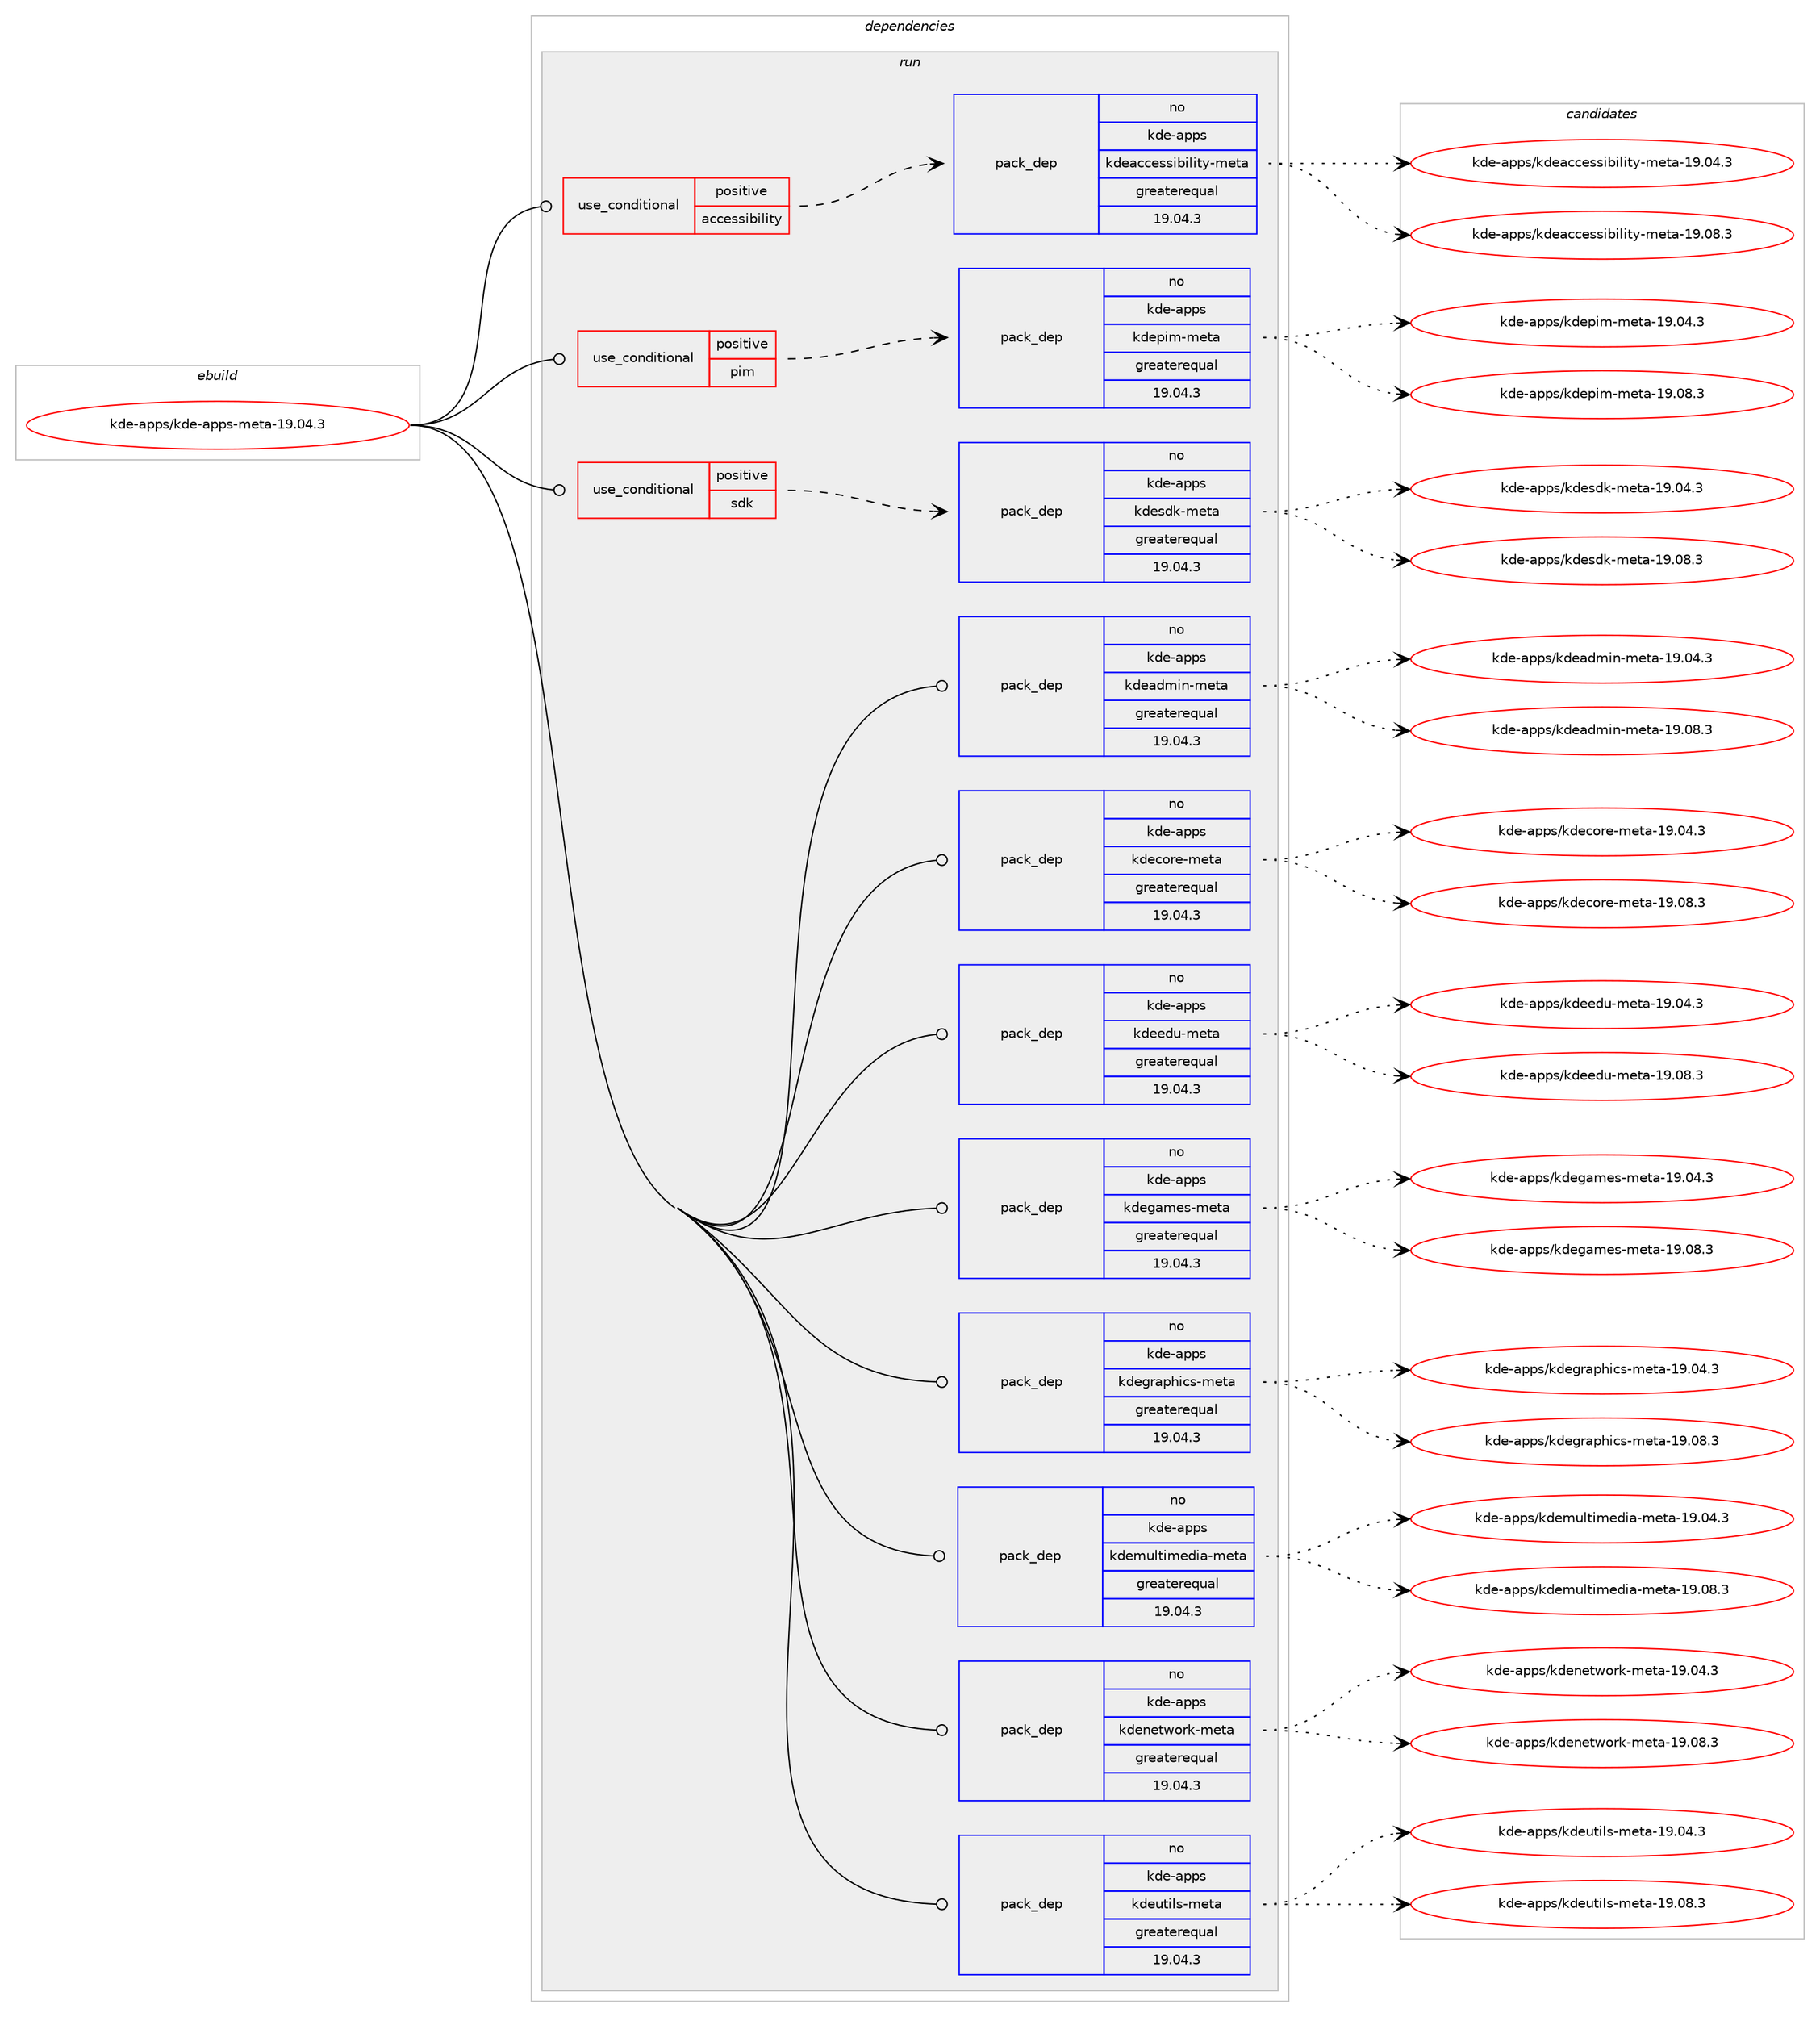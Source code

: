 digraph prolog {

# *************
# Graph options
# *************

newrank=true;
concentrate=true;
compound=true;
graph [rankdir=LR,fontname=Helvetica,fontsize=10,ranksep=1.5];#, ranksep=2.5, nodesep=0.2];
edge  [arrowhead=vee];
node  [fontname=Helvetica,fontsize=10];

# **********
# The ebuild
# **********

subgraph cluster_leftcol {
color=gray;
rank=same;
label=<<i>ebuild</i>>;
id [label="kde-apps/kde-apps-meta-19.04.3", color=red, width=4, href="../kde-apps/kde-apps-meta-19.04.3.svg"];
}

# ****************
# The dependencies
# ****************

subgraph cluster_midcol {
color=gray;
label=<<i>dependencies</i>>;
subgraph cluster_compile {
fillcolor="#eeeeee";
style=filled;
label=<<i>compile</i>>;
}
subgraph cluster_compileandrun {
fillcolor="#eeeeee";
style=filled;
label=<<i>compile and run</i>>;
}
subgraph cluster_run {
fillcolor="#eeeeee";
style=filled;
label=<<i>run</i>>;
subgraph cond186559 {
dependency754770 [label=<<TABLE BORDER="0" CELLBORDER="1" CELLSPACING="0" CELLPADDING="4"><TR><TD ROWSPAN="3" CELLPADDING="10">use_conditional</TD></TR><TR><TD>positive</TD></TR><TR><TD>accessibility</TD></TR></TABLE>>, shape=none, color=red];
subgraph pack555413 {
dependency754771 [label=<<TABLE BORDER="0" CELLBORDER="1" CELLSPACING="0" CELLPADDING="4" WIDTH="220"><TR><TD ROWSPAN="6" CELLPADDING="30">pack_dep</TD></TR><TR><TD WIDTH="110">no</TD></TR><TR><TD>kde-apps</TD></TR><TR><TD>kdeaccessibility-meta</TD></TR><TR><TD>greaterequal</TD></TR><TR><TD>19.04.3</TD></TR></TABLE>>, shape=none, color=blue];
}
dependency754770:e -> dependency754771:w [weight=20,style="dashed",arrowhead="vee"];
}
id:e -> dependency754770:w [weight=20,style="solid",arrowhead="odot"];
subgraph cond186560 {
dependency754772 [label=<<TABLE BORDER="0" CELLBORDER="1" CELLSPACING="0" CELLPADDING="4"><TR><TD ROWSPAN="3" CELLPADDING="10">use_conditional</TD></TR><TR><TD>positive</TD></TR><TR><TD>pim</TD></TR></TABLE>>, shape=none, color=red];
subgraph pack555414 {
dependency754773 [label=<<TABLE BORDER="0" CELLBORDER="1" CELLSPACING="0" CELLPADDING="4" WIDTH="220"><TR><TD ROWSPAN="6" CELLPADDING="30">pack_dep</TD></TR><TR><TD WIDTH="110">no</TD></TR><TR><TD>kde-apps</TD></TR><TR><TD>kdepim-meta</TD></TR><TR><TD>greaterequal</TD></TR><TR><TD>19.04.3</TD></TR></TABLE>>, shape=none, color=blue];
}
dependency754772:e -> dependency754773:w [weight=20,style="dashed",arrowhead="vee"];
}
id:e -> dependency754772:w [weight=20,style="solid",arrowhead="odot"];
subgraph cond186561 {
dependency754774 [label=<<TABLE BORDER="0" CELLBORDER="1" CELLSPACING="0" CELLPADDING="4"><TR><TD ROWSPAN="3" CELLPADDING="10">use_conditional</TD></TR><TR><TD>positive</TD></TR><TR><TD>sdk</TD></TR></TABLE>>, shape=none, color=red];
subgraph pack555415 {
dependency754775 [label=<<TABLE BORDER="0" CELLBORDER="1" CELLSPACING="0" CELLPADDING="4" WIDTH="220"><TR><TD ROWSPAN="6" CELLPADDING="30">pack_dep</TD></TR><TR><TD WIDTH="110">no</TD></TR><TR><TD>kde-apps</TD></TR><TR><TD>kdesdk-meta</TD></TR><TR><TD>greaterequal</TD></TR><TR><TD>19.04.3</TD></TR></TABLE>>, shape=none, color=blue];
}
dependency754774:e -> dependency754775:w [weight=20,style="dashed",arrowhead="vee"];
}
id:e -> dependency754774:w [weight=20,style="solid",arrowhead="odot"];
subgraph pack555416 {
dependency754776 [label=<<TABLE BORDER="0" CELLBORDER="1" CELLSPACING="0" CELLPADDING="4" WIDTH="220"><TR><TD ROWSPAN="6" CELLPADDING="30">pack_dep</TD></TR><TR><TD WIDTH="110">no</TD></TR><TR><TD>kde-apps</TD></TR><TR><TD>kdeadmin-meta</TD></TR><TR><TD>greaterequal</TD></TR><TR><TD>19.04.3</TD></TR></TABLE>>, shape=none, color=blue];
}
id:e -> dependency754776:w [weight=20,style="solid",arrowhead="odot"];
subgraph pack555417 {
dependency754777 [label=<<TABLE BORDER="0" CELLBORDER="1" CELLSPACING="0" CELLPADDING="4" WIDTH="220"><TR><TD ROWSPAN="6" CELLPADDING="30">pack_dep</TD></TR><TR><TD WIDTH="110">no</TD></TR><TR><TD>kde-apps</TD></TR><TR><TD>kdecore-meta</TD></TR><TR><TD>greaterequal</TD></TR><TR><TD>19.04.3</TD></TR></TABLE>>, shape=none, color=blue];
}
id:e -> dependency754777:w [weight=20,style="solid",arrowhead="odot"];
subgraph pack555418 {
dependency754778 [label=<<TABLE BORDER="0" CELLBORDER="1" CELLSPACING="0" CELLPADDING="4" WIDTH="220"><TR><TD ROWSPAN="6" CELLPADDING="30">pack_dep</TD></TR><TR><TD WIDTH="110">no</TD></TR><TR><TD>kde-apps</TD></TR><TR><TD>kdeedu-meta</TD></TR><TR><TD>greaterequal</TD></TR><TR><TD>19.04.3</TD></TR></TABLE>>, shape=none, color=blue];
}
id:e -> dependency754778:w [weight=20,style="solid",arrowhead="odot"];
subgraph pack555419 {
dependency754779 [label=<<TABLE BORDER="0" CELLBORDER="1" CELLSPACING="0" CELLPADDING="4" WIDTH="220"><TR><TD ROWSPAN="6" CELLPADDING="30">pack_dep</TD></TR><TR><TD WIDTH="110">no</TD></TR><TR><TD>kde-apps</TD></TR><TR><TD>kdegames-meta</TD></TR><TR><TD>greaterequal</TD></TR><TR><TD>19.04.3</TD></TR></TABLE>>, shape=none, color=blue];
}
id:e -> dependency754779:w [weight=20,style="solid",arrowhead="odot"];
subgraph pack555420 {
dependency754780 [label=<<TABLE BORDER="0" CELLBORDER="1" CELLSPACING="0" CELLPADDING="4" WIDTH="220"><TR><TD ROWSPAN="6" CELLPADDING="30">pack_dep</TD></TR><TR><TD WIDTH="110">no</TD></TR><TR><TD>kde-apps</TD></TR><TR><TD>kdegraphics-meta</TD></TR><TR><TD>greaterequal</TD></TR><TR><TD>19.04.3</TD></TR></TABLE>>, shape=none, color=blue];
}
id:e -> dependency754780:w [weight=20,style="solid",arrowhead="odot"];
subgraph pack555421 {
dependency754781 [label=<<TABLE BORDER="0" CELLBORDER="1" CELLSPACING="0" CELLPADDING="4" WIDTH="220"><TR><TD ROWSPAN="6" CELLPADDING="30">pack_dep</TD></TR><TR><TD WIDTH="110">no</TD></TR><TR><TD>kde-apps</TD></TR><TR><TD>kdemultimedia-meta</TD></TR><TR><TD>greaterequal</TD></TR><TR><TD>19.04.3</TD></TR></TABLE>>, shape=none, color=blue];
}
id:e -> dependency754781:w [weight=20,style="solid",arrowhead="odot"];
subgraph pack555422 {
dependency754782 [label=<<TABLE BORDER="0" CELLBORDER="1" CELLSPACING="0" CELLPADDING="4" WIDTH="220"><TR><TD ROWSPAN="6" CELLPADDING="30">pack_dep</TD></TR><TR><TD WIDTH="110">no</TD></TR><TR><TD>kde-apps</TD></TR><TR><TD>kdenetwork-meta</TD></TR><TR><TD>greaterequal</TD></TR><TR><TD>19.04.3</TD></TR></TABLE>>, shape=none, color=blue];
}
id:e -> dependency754782:w [weight=20,style="solid",arrowhead="odot"];
subgraph pack555423 {
dependency754783 [label=<<TABLE BORDER="0" CELLBORDER="1" CELLSPACING="0" CELLPADDING="4" WIDTH="220"><TR><TD ROWSPAN="6" CELLPADDING="30">pack_dep</TD></TR><TR><TD WIDTH="110">no</TD></TR><TR><TD>kde-apps</TD></TR><TR><TD>kdeutils-meta</TD></TR><TR><TD>greaterequal</TD></TR><TR><TD>19.04.3</TD></TR></TABLE>>, shape=none, color=blue];
}
id:e -> dependency754783:w [weight=20,style="solid",arrowhead="odot"];
}
}

# **************
# The candidates
# **************

subgraph cluster_choices {
rank=same;
color=gray;
label=<<i>candidates</i>>;

subgraph choice555413 {
color=black;
nodesep=1;
choice1071001014597112112115471071001019799991011151151059810510810511612145109101116974549574648524651 [label="kde-apps/kdeaccessibility-meta-19.04.3", color=red, width=4,href="../kde-apps/kdeaccessibility-meta-19.04.3.svg"];
choice1071001014597112112115471071001019799991011151151059810510810511612145109101116974549574648564651 [label="kde-apps/kdeaccessibility-meta-19.08.3", color=red, width=4,href="../kde-apps/kdeaccessibility-meta-19.08.3.svg"];
dependency754771:e -> choice1071001014597112112115471071001019799991011151151059810510810511612145109101116974549574648524651:w [style=dotted,weight="100"];
dependency754771:e -> choice1071001014597112112115471071001019799991011151151059810510810511612145109101116974549574648564651:w [style=dotted,weight="100"];
}
subgraph choice555414 {
color=black;
nodesep=1;
choice10710010145971121121154710710010111210510945109101116974549574648524651 [label="kde-apps/kdepim-meta-19.04.3", color=red, width=4,href="../kde-apps/kdepim-meta-19.04.3.svg"];
choice10710010145971121121154710710010111210510945109101116974549574648564651 [label="kde-apps/kdepim-meta-19.08.3", color=red, width=4,href="../kde-apps/kdepim-meta-19.08.3.svg"];
dependency754773:e -> choice10710010145971121121154710710010111210510945109101116974549574648524651:w [style=dotted,weight="100"];
dependency754773:e -> choice10710010145971121121154710710010111210510945109101116974549574648564651:w [style=dotted,weight="100"];
}
subgraph choice555415 {
color=black;
nodesep=1;
choice10710010145971121121154710710010111510010745109101116974549574648524651 [label="kde-apps/kdesdk-meta-19.04.3", color=red, width=4,href="../kde-apps/kdesdk-meta-19.04.3.svg"];
choice10710010145971121121154710710010111510010745109101116974549574648564651 [label="kde-apps/kdesdk-meta-19.08.3", color=red, width=4,href="../kde-apps/kdesdk-meta-19.08.3.svg"];
dependency754775:e -> choice10710010145971121121154710710010111510010745109101116974549574648524651:w [style=dotted,weight="100"];
dependency754775:e -> choice10710010145971121121154710710010111510010745109101116974549574648564651:w [style=dotted,weight="100"];
}
subgraph choice555416 {
color=black;
nodesep=1;
choice1071001014597112112115471071001019710010910511045109101116974549574648524651 [label="kde-apps/kdeadmin-meta-19.04.3", color=red, width=4,href="../kde-apps/kdeadmin-meta-19.04.3.svg"];
choice1071001014597112112115471071001019710010910511045109101116974549574648564651 [label="kde-apps/kdeadmin-meta-19.08.3", color=red, width=4,href="../kde-apps/kdeadmin-meta-19.08.3.svg"];
dependency754776:e -> choice1071001014597112112115471071001019710010910511045109101116974549574648524651:w [style=dotted,weight="100"];
dependency754776:e -> choice1071001014597112112115471071001019710010910511045109101116974549574648564651:w [style=dotted,weight="100"];
}
subgraph choice555417 {
color=black;
nodesep=1;
choice1071001014597112112115471071001019911111410145109101116974549574648524651 [label="kde-apps/kdecore-meta-19.04.3", color=red, width=4,href="../kde-apps/kdecore-meta-19.04.3.svg"];
choice1071001014597112112115471071001019911111410145109101116974549574648564651 [label="kde-apps/kdecore-meta-19.08.3", color=red, width=4,href="../kde-apps/kdecore-meta-19.08.3.svg"];
dependency754777:e -> choice1071001014597112112115471071001019911111410145109101116974549574648524651:w [style=dotted,weight="100"];
dependency754777:e -> choice1071001014597112112115471071001019911111410145109101116974549574648564651:w [style=dotted,weight="100"];
}
subgraph choice555418 {
color=black;
nodesep=1;
choice10710010145971121121154710710010110110011745109101116974549574648524651 [label="kde-apps/kdeedu-meta-19.04.3", color=red, width=4,href="../kde-apps/kdeedu-meta-19.04.3.svg"];
choice10710010145971121121154710710010110110011745109101116974549574648564651 [label="kde-apps/kdeedu-meta-19.08.3", color=red, width=4,href="../kde-apps/kdeedu-meta-19.08.3.svg"];
dependency754778:e -> choice10710010145971121121154710710010110110011745109101116974549574648524651:w [style=dotted,weight="100"];
dependency754778:e -> choice10710010145971121121154710710010110110011745109101116974549574648564651:w [style=dotted,weight="100"];
}
subgraph choice555419 {
color=black;
nodesep=1;
choice1071001014597112112115471071001011039710910111545109101116974549574648524651 [label="kde-apps/kdegames-meta-19.04.3", color=red, width=4,href="../kde-apps/kdegames-meta-19.04.3.svg"];
choice1071001014597112112115471071001011039710910111545109101116974549574648564651 [label="kde-apps/kdegames-meta-19.08.3", color=red, width=4,href="../kde-apps/kdegames-meta-19.08.3.svg"];
dependency754779:e -> choice1071001014597112112115471071001011039710910111545109101116974549574648524651:w [style=dotted,weight="100"];
dependency754779:e -> choice1071001014597112112115471071001011039710910111545109101116974549574648564651:w [style=dotted,weight="100"];
}
subgraph choice555420 {
color=black;
nodesep=1;
choice107100101459711211211547107100101103114971121041059911545109101116974549574648524651 [label="kde-apps/kdegraphics-meta-19.04.3", color=red, width=4,href="../kde-apps/kdegraphics-meta-19.04.3.svg"];
choice107100101459711211211547107100101103114971121041059911545109101116974549574648564651 [label="kde-apps/kdegraphics-meta-19.08.3", color=red, width=4,href="../kde-apps/kdegraphics-meta-19.08.3.svg"];
dependency754780:e -> choice107100101459711211211547107100101103114971121041059911545109101116974549574648524651:w [style=dotted,weight="100"];
dependency754780:e -> choice107100101459711211211547107100101103114971121041059911545109101116974549574648564651:w [style=dotted,weight="100"];
}
subgraph choice555421 {
color=black;
nodesep=1;
choice1071001014597112112115471071001011091171081161051091011001059745109101116974549574648524651 [label="kde-apps/kdemultimedia-meta-19.04.3", color=red, width=4,href="../kde-apps/kdemultimedia-meta-19.04.3.svg"];
choice1071001014597112112115471071001011091171081161051091011001059745109101116974549574648564651 [label="kde-apps/kdemultimedia-meta-19.08.3", color=red, width=4,href="../kde-apps/kdemultimedia-meta-19.08.3.svg"];
dependency754781:e -> choice1071001014597112112115471071001011091171081161051091011001059745109101116974549574648524651:w [style=dotted,weight="100"];
dependency754781:e -> choice1071001014597112112115471071001011091171081161051091011001059745109101116974549574648564651:w [style=dotted,weight="100"];
}
subgraph choice555422 {
color=black;
nodesep=1;
choice10710010145971121121154710710010111010111611911111410745109101116974549574648524651 [label="kde-apps/kdenetwork-meta-19.04.3", color=red, width=4,href="../kde-apps/kdenetwork-meta-19.04.3.svg"];
choice10710010145971121121154710710010111010111611911111410745109101116974549574648564651 [label="kde-apps/kdenetwork-meta-19.08.3", color=red, width=4,href="../kde-apps/kdenetwork-meta-19.08.3.svg"];
dependency754782:e -> choice10710010145971121121154710710010111010111611911111410745109101116974549574648524651:w [style=dotted,weight="100"];
dependency754782:e -> choice10710010145971121121154710710010111010111611911111410745109101116974549574648564651:w [style=dotted,weight="100"];
}
subgraph choice555423 {
color=black;
nodesep=1;
choice10710010145971121121154710710010111711610510811545109101116974549574648524651 [label="kde-apps/kdeutils-meta-19.04.3", color=red, width=4,href="../kde-apps/kdeutils-meta-19.04.3.svg"];
choice10710010145971121121154710710010111711610510811545109101116974549574648564651 [label="kde-apps/kdeutils-meta-19.08.3", color=red, width=4,href="../kde-apps/kdeutils-meta-19.08.3.svg"];
dependency754783:e -> choice10710010145971121121154710710010111711610510811545109101116974549574648524651:w [style=dotted,weight="100"];
dependency754783:e -> choice10710010145971121121154710710010111711610510811545109101116974549574648564651:w [style=dotted,weight="100"];
}
}

}
